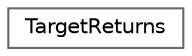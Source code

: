 digraph "Graphical Class Hierarchy"
{
 // LATEX_PDF_SIZE
  bgcolor="transparent";
  edge [fontname=Helvetica,fontsize=10,labelfontname=Helvetica,labelfontsize=10];
  node [fontname=Helvetica,fontsize=10,shape=box,height=0.2,width=0.4];
  rankdir="LR";
  Node0 [id="Node000000",label="TargetReturns",height=0.2,width=0.4,color="grey40", fillcolor="white", style="filled",URL="$class_target_returns.html",tooltip=" "];
}
